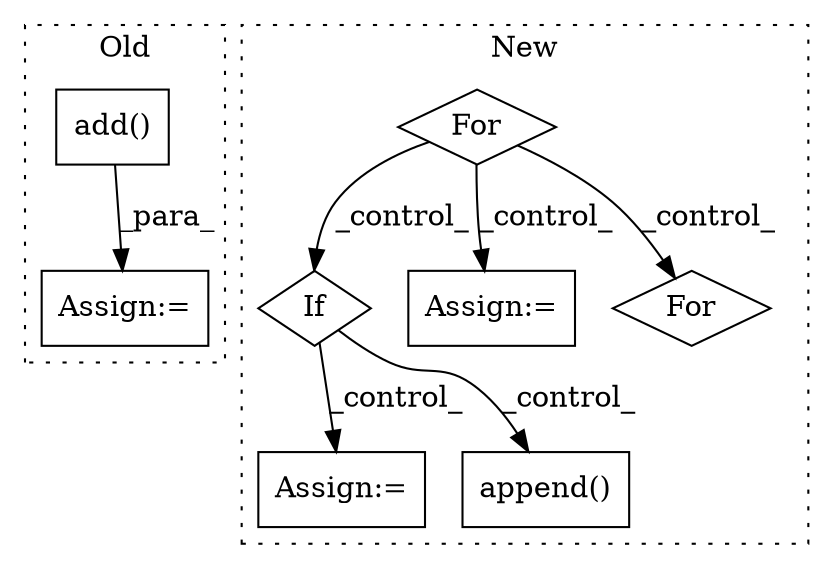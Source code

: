 digraph G {
subgraph cluster0 {
1 [label="add()" a="75" s="2391,2401" l="9,30" shape="box"];
6 [label="Assign:=" a="68" s="2388" l="3" shape="box"];
label = "Old";
style="dotted";
}
subgraph cluster1 {
2 [label="For" a="107" s="1705,1735" l="4,14" shape="diamond"];
3 [label="Assign:=" a="68" s="2205" l="3" shape="box"];
4 [label="If" a="96" s="1942" l="3" shape="diamond"];
5 [label="Assign:=" a="68" s="1881" l="3" shape="box"];
7 [label="For" a="107" s="3040,3090" l="4,18" shape="diamond"];
8 [label="append()" a="75" s="1985,2010" l="24,1" shape="box"];
label = "New";
style="dotted";
}
1 -> 6 [label="_para_"];
2 -> 4 [label="_control_"];
2 -> 5 [label="_control_"];
2 -> 7 [label="_control_"];
4 -> 3 [label="_control_"];
4 -> 8 [label="_control_"];
}